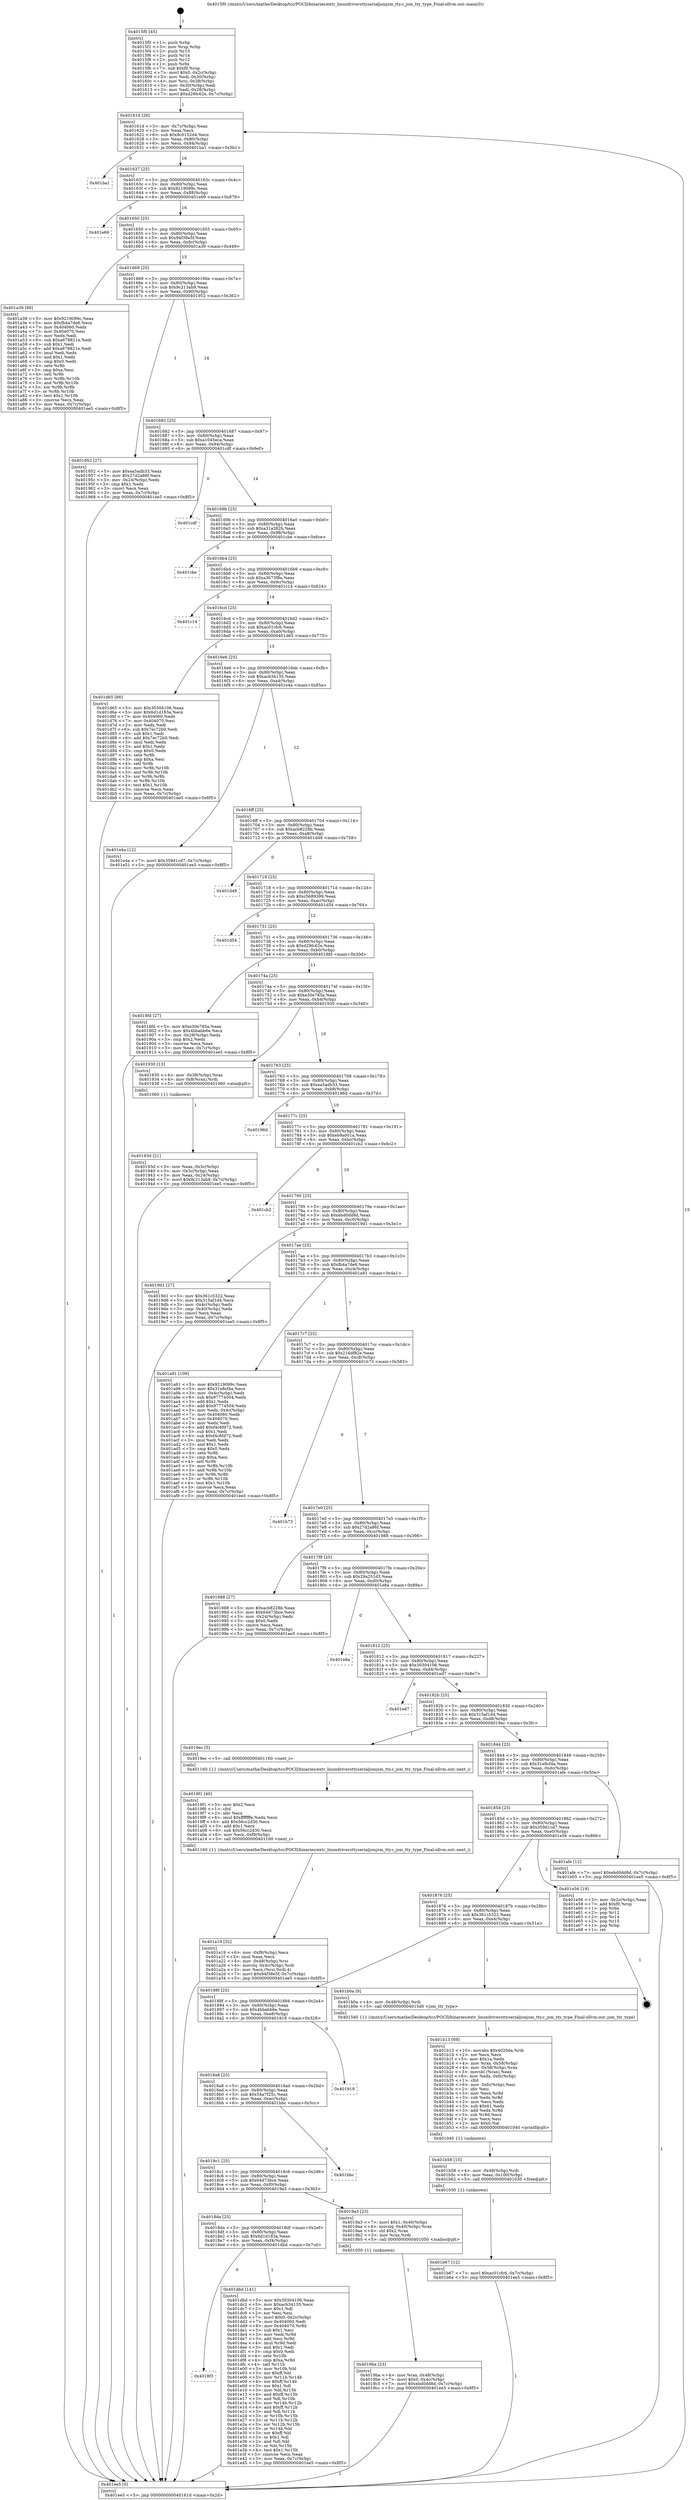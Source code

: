 digraph "0x4015f0" {
  label = "0x4015f0 (/mnt/c/Users/mathe/Desktop/tcc/POCII/binaries/extr_linuxdriversttyserialjsmjsm_tty.c_jsm_tty_type_Final-ollvm.out::main(0))"
  labelloc = "t"
  node[shape=record]

  Entry [label="",width=0.3,height=0.3,shape=circle,fillcolor=black,style=filled]
  "0x40161d" [label="{
     0x40161d [26]\l
     | [instrs]\l
     &nbsp;&nbsp;0x40161d \<+3\>: mov -0x7c(%rbp),%eax\l
     &nbsp;&nbsp;0x401620 \<+2\>: mov %eax,%ecx\l
     &nbsp;&nbsp;0x401622 \<+6\>: sub $0x8c0152d4,%ecx\l
     &nbsp;&nbsp;0x401628 \<+3\>: mov %eax,-0x80(%rbp)\l
     &nbsp;&nbsp;0x40162b \<+6\>: mov %ecx,-0x84(%rbp)\l
     &nbsp;&nbsp;0x401631 \<+6\>: je 0000000000401ba1 \<main+0x5b1\>\l
  }"]
  "0x401ba1" [label="{
     0x401ba1\l
  }", style=dashed]
  "0x401637" [label="{
     0x401637 [25]\l
     | [instrs]\l
     &nbsp;&nbsp;0x401637 \<+5\>: jmp 000000000040163c \<main+0x4c\>\l
     &nbsp;&nbsp;0x40163c \<+3\>: mov -0x80(%rbp),%eax\l
     &nbsp;&nbsp;0x40163f \<+5\>: sub $0x9219099c,%eax\l
     &nbsp;&nbsp;0x401644 \<+6\>: mov %eax,-0x88(%rbp)\l
     &nbsp;&nbsp;0x40164a \<+6\>: je 0000000000401e69 \<main+0x879\>\l
  }"]
  Exit [label="",width=0.3,height=0.3,shape=circle,fillcolor=black,style=filled,peripheries=2]
  "0x401e69" [label="{
     0x401e69\l
  }", style=dashed]
  "0x401650" [label="{
     0x401650 [25]\l
     | [instrs]\l
     &nbsp;&nbsp;0x401650 \<+5\>: jmp 0000000000401655 \<main+0x65\>\l
     &nbsp;&nbsp;0x401655 \<+3\>: mov -0x80(%rbp),%eax\l
     &nbsp;&nbsp;0x401658 \<+5\>: sub $0x94f38e5f,%eax\l
     &nbsp;&nbsp;0x40165d \<+6\>: mov %eax,-0x8c(%rbp)\l
     &nbsp;&nbsp;0x401663 \<+6\>: je 0000000000401a39 \<main+0x449\>\l
  }"]
  "0x4018f3" [label="{
     0x4018f3\l
  }", style=dashed]
  "0x401a39" [label="{
     0x401a39 [88]\l
     | [instrs]\l
     &nbsp;&nbsp;0x401a39 \<+5\>: mov $0x9219099c,%eax\l
     &nbsp;&nbsp;0x401a3e \<+5\>: mov $0xfb4a7de6,%ecx\l
     &nbsp;&nbsp;0x401a43 \<+7\>: mov 0x404060,%edx\l
     &nbsp;&nbsp;0x401a4a \<+7\>: mov 0x404070,%esi\l
     &nbsp;&nbsp;0x401a51 \<+2\>: mov %edx,%edi\l
     &nbsp;&nbsp;0x401a53 \<+6\>: sub $0xa678821e,%edi\l
     &nbsp;&nbsp;0x401a59 \<+3\>: sub $0x1,%edi\l
     &nbsp;&nbsp;0x401a5c \<+6\>: add $0xa678821e,%edi\l
     &nbsp;&nbsp;0x401a62 \<+3\>: imul %edi,%edx\l
     &nbsp;&nbsp;0x401a65 \<+3\>: and $0x1,%edx\l
     &nbsp;&nbsp;0x401a68 \<+3\>: cmp $0x0,%edx\l
     &nbsp;&nbsp;0x401a6b \<+4\>: sete %r8b\l
     &nbsp;&nbsp;0x401a6f \<+3\>: cmp $0xa,%esi\l
     &nbsp;&nbsp;0x401a72 \<+4\>: setl %r9b\l
     &nbsp;&nbsp;0x401a76 \<+3\>: mov %r8b,%r10b\l
     &nbsp;&nbsp;0x401a79 \<+3\>: and %r9b,%r10b\l
     &nbsp;&nbsp;0x401a7c \<+3\>: xor %r9b,%r8b\l
     &nbsp;&nbsp;0x401a7f \<+3\>: or %r8b,%r10b\l
     &nbsp;&nbsp;0x401a82 \<+4\>: test $0x1,%r10b\l
     &nbsp;&nbsp;0x401a86 \<+3\>: cmovne %ecx,%eax\l
     &nbsp;&nbsp;0x401a89 \<+3\>: mov %eax,-0x7c(%rbp)\l
     &nbsp;&nbsp;0x401a8c \<+5\>: jmp 0000000000401ee5 \<main+0x8f5\>\l
  }"]
  "0x401669" [label="{
     0x401669 [25]\l
     | [instrs]\l
     &nbsp;&nbsp;0x401669 \<+5\>: jmp 000000000040166e \<main+0x7e\>\l
     &nbsp;&nbsp;0x40166e \<+3\>: mov -0x80(%rbp),%eax\l
     &nbsp;&nbsp;0x401671 \<+5\>: sub $0x9c213ab9,%eax\l
     &nbsp;&nbsp;0x401676 \<+6\>: mov %eax,-0x90(%rbp)\l
     &nbsp;&nbsp;0x40167c \<+6\>: je 0000000000401952 \<main+0x362\>\l
  }"]
  "0x401dbd" [label="{
     0x401dbd [141]\l
     | [instrs]\l
     &nbsp;&nbsp;0x401dbd \<+5\>: mov $0x30304106,%eax\l
     &nbsp;&nbsp;0x401dc2 \<+5\>: mov $0xacb34135,%ecx\l
     &nbsp;&nbsp;0x401dc7 \<+2\>: mov $0x1,%dl\l
     &nbsp;&nbsp;0x401dc9 \<+2\>: xor %esi,%esi\l
     &nbsp;&nbsp;0x401dcb \<+7\>: movl $0x0,-0x2c(%rbp)\l
     &nbsp;&nbsp;0x401dd2 \<+7\>: mov 0x404060,%edi\l
     &nbsp;&nbsp;0x401dd9 \<+8\>: mov 0x404070,%r8d\l
     &nbsp;&nbsp;0x401de1 \<+3\>: sub $0x1,%esi\l
     &nbsp;&nbsp;0x401de4 \<+3\>: mov %edi,%r9d\l
     &nbsp;&nbsp;0x401de7 \<+3\>: add %esi,%r9d\l
     &nbsp;&nbsp;0x401dea \<+4\>: imul %r9d,%edi\l
     &nbsp;&nbsp;0x401dee \<+3\>: and $0x1,%edi\l
     &nbsp;&nbsp;0x401df1 \<+3\>: cmp $0x0,%edi\l
     &nbsp;&nbsp;0x401df4 \<+4\>: sete %r10b\l
     &nbsp;&nbsp;0x401df8 \<+4\>: cmp $0xa,%r8d\l
     &nbsp;&nbsp;0x401dfc \<+4\>: setl %r11b\l
     &nbsp;&nbsp;0x401e00 \<+3\>: mov %r10b,%bl\l
     &nbsp;&nbsp;0x401e03 \<+3\>: xor $0xff,%bl\l
     &nbsp;&nbsp;0x401e06 \<+3\>: mov %r11b,%r14b\l
     &nbsp;&nbsp;0x401e09 \<+4\>: xor $0xff,%r14b\l
     &nbsp;&nbsp;0x401e0d \<+3\>: xor $0x1,%dl\l
     &nbsp;&nbsp;0x401e10 \<+3\>: mov %bl,%r15b\l
     &nbsp;&nbsp;0x401e13 \<+4\>: and $0xff,%r15b\l
     &nbsp;&nbsp;0x401e17 \<+3\>: and %dl,%r10b\l
     &nbsp;&nbsp;0x401e1a \<+3\>: mov %r14b,%r12b\l
     &nbsp;&nbsp;0x401e1d \<+4\>: and $0xff,%r12b\l
     &nbsp;&nbsp;0x401e21 \<+3\>: and %dl,%r11b\l
     &nbsp;&nbsp;0x401e24 \<+3\>: or %r10b,%r15b\l
     &nbsp;&nbsp;0x401e27 \<+3\>: or %r11b,%r12b\l
     &nbsp;&nbsp;0x401e2a \<+3\>: xor %r12b,%r15b\l
     &nbsp;&nbsp;0x401e2d \<+3\>: or %r14b,%bl\l
     &nbsp;&nbsp;0x401e30 \<+3\>: xor $0xff,%bl\l
     &nbsp;&nbsp;0x401e33 \<+3\>: or $0x1,%dl\l
     &nbsp;&nbsp;0x401e36 \<+2\>: and %dl,%bl\l
     &nbsp;&nbsp;0x401e38 \<+3\>: or %bl,%r15b\l
     &nbsp;&nbsp;0x401e3b \<+4\>: test $0x1,%r15b\l
     &nbsp;&nbsp;0x401e3f \<+3\>: cmovne %ecx,%eax\l
     &nbsp;&nbsp;0x401e42 \<+3\>: mov %eax,-0x7c(%rbp)\l
     &nbsp;&nbsp;0x401e45 \<+5\>: jmp 0000000000401ee5 \<main+0x8f5\>\l
  }"]
  "0x401952" [label="{
     0x401952 [27]\l
     | [instrs]\l
     &nbsp;&nbsp;0x401952 \<+5\>: mov $0xea5adb33,%eax\l
     &nbsp;&nbsp;0x401957 \<+5\>: mov $0x27d2a86f,%ecx\l
     &nbsp;&nbsp;0x40195c \<+3\>: mov -0x24(%rbp),%edx\l
     &nbsp;&nbsp;0x40195f \<+3\>: cmp $0x1,%edx\l
     &nbsp;&nbsp;0x401962 \<+3\>: cmovl %ecx,%eax\l
     &nbsp;&nbsp;0x401965 \<+3\>: mov %eax,-0x7c(%rbp)\l
     &nbsp;&nbsp;0x401968 \<+5\>: jmp 0000000000401ee5 \<main+0x8f5\>\l
  }"]
  "0x401682" [label="{
     0x401682 [25]\l
     | [instrs]\l
     &nbsp;&nbsp;0x401682 \<+5\>: jmp 0000000000401687 \<main+0x97\>\l
     &nbsp;&nbsp;0x401687 \<+3\>: mov -0x80(%rbp),%eax\l
     &nbsp;&nbsp;0x40168a \<+5\>: sub $0xa1045eca,%eax\l
     &nbsp;&nbsp;0x40168f \<+6\>: mov %eax,-0x94(%rbp)\l
     &nbsp;&nbsp;0x401695 \<+6\>: je 0000000000401cdf \<main+0x6ef\>\l
  }"]
  "0x401b67" [label="{
     0x401b67 [12]\l
     | [instrs]\l
     &nbsp;&nbsp;0x401b67 \<+7\>: movl $0xac01cfc6,-0x7c(%rbp)\l
     &nbsp;&nbsp;0x401b6e \<+5\>: jmp 0000000000401ee5 \<main+0x8f5\>\l
  }"]
  "0x401cdf" [label="{
     0x401cdf\l
  }", style=dashed]
  "0x40169b" [label="{
     0x40169b [25]\l
     | [instrs]\l
     &nbsp;&nbsp;0x40169b \<+5\>: jmp 00000000004016a0 \<main+0xb0\>\l
     &nbsp;&nbsp;0x4016a0 \<+3\>: mov -0x80(%rbp),%eax\l
     &nbsp;&nbsp;0x4016a3 \<+5\>: sub $0xa31a382b,%eax\l
     &nbsp;&nbsp;0x4016a8 \<+6\>: mov %eax,-0x98(%rbp)\l
     &nbsp;&nbsp;0x4016ae \<+6\>: je 0000000000401cbe \<main+0x6ce\>\l
  }"]
  "0x401b58" [label="{
     0x401b58 [15]\l
     | [instrs]\l
     &nbsp;&nbsp;0x401b58 \<+4\>: mov -0x48(%rbp),%rdi\l
     &nbsp;&nbsp;0x401b5c \<+6\>: mov %eax,-0x100(%rbp)\l
     &nbsp;&nbsp;0x401b62 \<+5\>: call 0000000000401030 \<free@plt\>\l
     | [calls]\l
     &nbsp;&nbsp;0x401030 \{1\} (unknown)\l
  }"]
  "0x401cbe" [label="{
     0x401cbe\l
  }", style=dashed]
  "0x4016b4" [label="{
     0x4016b4 [25]\l
     | [instrs]\l
     &nbsp;&nbsp;0x4016b4 \<+5\>: jmp 00000000004016b9 \<main+0xc9\>\l
     &nbsp;&nbsp;0x4016b9 \<+3\>: mov -0x80(%rbp),%eax\l
     &nbsp;&nbsp;0x4016bc \<+5\>: sub $0xa3673f8a,%eax\l
     &nbsp;&nbsp;0x4016c1 \<+6\>: mov %eax,-0x9c(%rbp)\l
     &nbsp;&nbsp;0x4016c7 \<+6\>: je 0000000000401c14 \<main+0x624\>\l
  }"]
  "0x401b13" [label="{
     0x401b13 [69]\l
     | [instrs]\l
     &nbsp;&nbsp;0x401b13 \<+10\>: movabs $0x4020da,%rdi\l
     &nbsp;&nbsp;0x401b1d \<+2\>: xor %ecx,%ecx\l
     &nbsp;&nbsp;0x401b1f \<+5\>: mov $0x1a,%edx\l
     &nbsp;&nbsp;0x401b24 \<+4\>: mov %rax,-0x58(%rbp)\l
     &nbsp;&nbsp;0x401b28 \<+4\>: mov -0x58(%rbp),%rax\l
     &nbsp;&nbsp;0x401b2c \<+3\>: movsbl (%rax),%eax\l
     &nbsp;&nbsp;0x401b2f \<+6\>: mov %edx,-0xfc(%rbp)\l
     &nbsp;&nbsp;0x401b35 \<+1\>: cltd\l
     &nbsp;&nbsp;0x401b36 \<+6\>: mov -0xfc(%rbp),%esi\l
     &nbsp;&nbsp;0x401b3c \<+2\>: idiv %esi\l
     &nbsp;&nbsp;0x401b3e \<+3\>: mov %ecx,%r8d\l
     &nbsp;&nbsp;0x401b41 \<+3\>: sub %edx,%r8d\l
     &nbsp;&nbsp;0x401b44 \<+2\>: mov %ecx,%edx\l
     &nbsp;&nbsp;0x401b46 \<+3\>: sub $0x61,%edx\l
     &nbsp;&nbsp;0x401b49 \<+3\>: add %edx,%r8d\l
     &nbsp;&nbsp;0x401b4c \<+3\>: sub %r8d,%ecx\l
     &nbsp;&nbsp;0x401b4f \<+2\>: mov %ecx,%esi\l
     &nbsp;&nbsp;0x401b51 \<+2\>: mov $0x0,%al\l
     &nbsp;&nbsp;0x401b53 \<+5\>: call 0000000000401040 \<printf@plt\>\l
     | [calls]\l
     &nbsp;&nbsp;0x401040 \{1\} (unknown)\l
  }"]
  "0x401c14" [label="{
     0x401c14\l
  }", style=dashed]
  "0x4016cd" [label="{
     0x4016cd [25]\l
     | [instrs]\l
     &nbsp;&nbsp;0x4016cd \<+5\>: jmp 00000000004016d2 \<main+0xe2\>\l
     &nbsp;&nbsp;0x4016d2 \<+3\>: mov -0x80(%rbp),%eax\l
     &nbsp;&nbsp;0x4016d5 \<+5\>: sub $0xac01cfc6,%eax\l
     &nbsp;&nbsp;0x4016da \<+6\>: mov %eax,-0xa0(%rbp)\l
     &nbsp;&nbsp;0x4016e0 \<+6\>: je 0000000000401d65 \<main+0x775\>\l
  }"]
  "0x401a19" [label="{
     0x401a19 [32]\l
     | [instrs]\l
     &nbsp;&nbsp;0x401a19 \<+6\>: mov -0xf8(%rbp),%ecx\l
     &nbsp;&nbsp;0x401a1f \<+3\>: imul %eax,%ecx\l
     &nbsp;&nbsp;0x401a22 \<+4\>: mov -0x48(%rbp),%rsi\l
     &nbsp;&nbsp;0x401a26 \<+4\>: movslq -0x4c(%rbp),%rdi\l
     &nbsp;&nbsp;0x401a2a \<+3\>: mov %ecx,(%rsi,%rdi,4)\l
     &nbsp;&nbsp;0x401a2d \<+7\>: movl $0x94f38e5f,-0x7c(%rbp)\l
     &nbsp;&nbsp;0x401a34 \<+5\>: jmp 0000000000401ee5 \<main+0x8f5\>\l
  }"]
  "0x401d65" [label="{
     0x401d65 [88]\l
     | [instrs]\l
     &nbsp;&nbsp;0x401d65 \<+5\>: mov $0x30304106,%eax\l
     &nbsp;&nbsp;0x401d6a \<+5\>: mov $0x6d1d183a,%ecx\l
     &nbsp;&nbsp;0x401d6f \<+7\>: mov 0x404060,%edx\l
     &nbsp;&nbsp;0x401d76 \<+7\>: mov 0x404070,%esi\l
     &nbsp;&nbsp;0x401d7d \<+2\>: mov %edx,%edi\l
     &nbsp;&nbsp;0x401d7f \<+6\>: sub $0x7ec72b0,%edi\l
     &nbsp;&nbsp;0x401d85 \<+3\>: sub $0x1,%edi\l
     &nbsp;&nbsp;0x401d88 \<+6\>: add $0x7ec72b0,%edi\l
     &nbsp;&nbsp;0x401d8e \<+3\>: imul %edi,%edx\l
     &nbsp;&nbsp;0x401d91 \<+3\>: and $0x1,%edx\l
     &nbsp;&nbsp;0x401d94 \<+3\>: cmp $0x0,%edx\l
     &nbsp;&nbsp;0x401d97 \<+4\>: sete %r8b\l
     &nbsp;&nbsp;0x401d9b \<+3\>: cmp $0xa,%esi\l
     &nbsp;&nbsp;0x401d9e \<+4\>: setl %r9b\l
     &nbsp;&nbsp;0x401da2 \<+3\>: mov %r8b,%r10b\l
     &nbsp;&nbsp;0x401da5 \<+3\>: and %r9b,%r10b\l
     &nbsp;&nbsp;0x401da8 \<+3\>: xor %r9b,%r8b\l
     &nbsp;&nbsp;0x401dab \<+3\>: or %r8b,%r10b\l
     &nbsp;&nbsp;0x401dae \<+4\>: test $0x1,%r10b\l
     &nbsp;&nbsp;0x401db2 \<+3\>: cmovne %ecx,%eax\l
     &nbsp;&nbsp;0x401db5 \<+3\>: mov %eax,-0x7c(%rbp)\l
     &nbsp;&nbsp;0x401db8 \<+5\>: jmp 0000000000401ee5 \<main+0x8f5\>\l
  }"]
  "0x4016e6" [label="{
     0x4016e6 [25]\l
     | [instrs]\l
     &nbsp;&nbsp;0x4016e6 \<+5\>: jmp 00000000004016eb \<main+0xfb\>\l
     &nbsp;&nbsp;0x4016eb \<+3\>: mov -0x80(%rbp),%eax\l
     &nbsp;&nbsp;0x4016ee \<+5\>: sub $0xacb34135,%eax\l
     &nbsp;&nbsp;0x4016f3 \<+6\>: mov %eax,-0xa4(%rbp)\l
     &nbsp;&nbsp;0x4016f9 \<+6\>: je 0000000000401e4a \<main+0x85a\>\l
  }"]
  "0x4019f1" [label="{
     0x4019f1 [40]\l
     | [instrs]\l
     &nbsp;&nbsp;0x4019f1 \<+5\>: mov $0x2,%ecx\l
     &nbsp;&nbsp;0x4019f6 \<+1\>: cltd\l
     &nbsp;&nbsp;0x4019f7 \<+2\>: idiv %ecx\l
     &nbsp;&nbsp;0x4019f9 \<+6\>: imul $0xfffffffe,%edx,%ecx\l
     &nbsp;&nbsp;0x4019ff \<+6\>: add $0x56cc2d30,%ecx\l
     &nbsp;&nbsp;0x401a05 \<+3\>: add $0x1,%ecx\l
     &nbsp;&nbsp;0x401a08 \<+6\>: sub $0x56cc2d30,%ecx\l
     &nbsp;&nbsp;0x401a0e \<+6\>: mov %ecx,-0xf8(%rbp)\l
     &nbsp;&nbsp;0x401a14 \<+5\>: call 0000000000401160 \<next_i\>\l
     | [calls]\l
     &nbsp;&nbsp;0x401160 \{1\} (/mnt/c/Users/mathe/Desktop/tcc/POCII/binaries/extr_linuxdriversttyserialjsmjsm_tty.c_jsm_tty_type_Final-ollvm.out::next_i)\l
  }"]
  "0x401e4a" [label="{
     0x401e4a [12]\l
     | [instrs]\l
     &nbsp;&nbsp;0x401e4a \<+7\>: movl $0x359d1cd7,-0x7c(%rbp)\l
     &nbsp;&nbsp;0x401e51 \<+5\>: jmp 0000000000401ee5 \<main+0x8f5\>\l
  }"]
  "0x4016ff" [label="{
     0x4016ff [25]\l
     | [instrs]\l
     &nbsp;&nbsp;0x4016ff \<+5\>: jmp 0000000000401704 \<main+0x114\>\l
     &nbsp;&nbsp;0x401704 \<+3\>: mov -0x80(%rbp),%eax\l
     &nbsp;&nbsp;0x401707 \<+5\>: sub $0xacb8228b,%eax\l
     &nbsp;&nbsp;0x40170c \<+6\>: mov %eax,-0xa8(%rbp)\l
     &nbsp;&nbsp;0x401712 \<+6\>: je 0000000000401d48 \<main+0x758\>\l
  }"]
  "0x4019ba" [label="{
     0x4019ba [23]\l
     | [instrs]\l
     &nbsp;&nbsp;0x4019ba \<+4\>: mov %rax,-0x48(%rbp)\l
     &nbsp;&nbsp;0x4019be \<+7\>: movl $0x0,-0x4c(%rbp)\l
     &nbsp;&nbsp;0x4019c5 \<+7\>: movl $0xebd0dd8d,-0x7c(%rbp)\l
     &nbsp;&nbsp;0x4019cc \<+5\>: jmp 0000000000401ee5 \<main+0x8f5\>\l
  }"]
  "0x401d48" [label="{
     0x401d48\l
  }", style=dashed]
  "0x401718" [label="{
     0x401718 [25]\l
     | [instrs]\l
     &nbsp;&nbsp;0x401718 \<+5\>: jmp 000000000040171d \<main+0x12d\>\l
     &nbsp;&nbsp;0x40171d \<+3\>: mov -0x80(%rbp),%eax\l
     &nbsp;&nbsp;0x401720 \<+5\>: sub $0xc5689399,%eax\l
     &nbsp;&nbsp;0x401725 \<+6\>: mov %eax,-0xac(%rbp)\l
     &nbsp;&nbsp;0x40172b \<+6\>: je 0000000000401d54 \<main+0x764\>\l
  }"]
  "0x4018da" [label="{
     0x4018da [25]\l
     | [instrs]\l
     &nbsp;&nbsp;0x4018da \<+5\>: jmp 00000000004018df \<main+0x2ef\>\l
     &nbsp;&nbsp;0x4018df \<+3\>: mov -0x80(%rbp),%eax\l
     &nbsp;&nbsp;0x4018e2 \<+5\>: sub $0x6d1d183a,%eax\l
     &nbsp;&nbsp;0x4018e7 \<+6\>: mov %eax,-0xf4(%rbp)\l
     &nbsp;&nbsp;0x4018ed \<+6\>: je 0000000000401dbd \<main+0x7cd\>\l
  }"]
  "0x401d54" [label="{
     0x401d54\l
  }", style=dashed]
  "0x401731" [label="{
     0x401731 [25]\l
     | [instrs]\l
     &nbsp;&nbsp;0x401731 \<+5\>: jmp 0000000000401736 \<main+0x146\>\l
     &nbsp;&nbsp;0x401736 \<+3\>: mov -0x80(%rbp),%eax\l
     &nbsp;&nbsp;0x401739 \<+5\>: sub $0xd29fc62e,%eax\l
     &nbsp;&nbsp;0x40173e \<+6\>: mov %eax,-0xb0(%rbp)\l
     &nbsp;&nbsp;0x401744 \<+6\>: je 00000000004018fd \<main+0x30d\>\l
  }"]
  "0x4019a3" [label="{
     0x4019a3 [23]\l
     | [instrs]\l
     &nbsp;&nbsp;0x4019a3 \<+7\>: movl $0x1,-0x40(%rbp)\l
     &nbsp;&nbsp;0x4019aa \<+4\>: movslq -0x40(%rbp),%rax\l
     &nbsp;&nbsp;0x4019ae \<+4\>: shl $0x2,%rax\l
     &nbsp;&nbsp;0x4019b2 \<+3\>: mov %rax,%rdi\l
     &nbsp;&nbsp;0x4019b5 \<+5\>: call 0000000000401050 \<malloc@plt\>\l
     | [calls]\l
     &nbsp;&nbsp;0x401050 \{1\} (unknown)\l
  }"]
  "0x4018fd" [label="{
     0x4018fd [27]\l
     | [instrs]\l
     &nbsp;&nbsp;0x4018fd \<+5\>: mov $0xe30e785a,%eax\l
     &nbsp;&nbsp;0x401902 \<+5\>: mov $0x4bbabb6e,%ecx\l
     &nbsp;&nbsp;0x401907 \<+3\>: mov -0x28(%rbp),%edx\l
     &nbsp;&nbsp;0x40190a \<+3\>: cmp $0x2,%edx\l
     &nbsp;&nbsp;0x40190d \<+3\>: cmovne %ecx,%eax\l
     &nbsp;&nbsp;0x401910 \<+3\>: mov %eax,-0x7c(%rbp)\l
     &nbsp;&nbsp;0x401913 \<+5\>: jmp 0000000000401ee5 \<main+0x8f5\>\l
  }"]
  "0x40174a" [label="{
     0x40174a [25]\l
     | [instrs]\l
     &nbsp;&nbsp;0x40174a \<+5\>: jmp 000000000040174f \<main+0x15f\>\l
     &nbsp;&nbsp;0x40174f \<+3\>: mov -0x80(%rbp),%eax\l
     &nbsp;&nbsp;0x401752 \<+5\>: sub $0xe30e785a,%eax\l
     &nbsp;&nbsp;0x401757 \<+6\>: mov %eax,-0xb4(%rbp)\l
     &nbsp;&nbsp;0x40175d \<+6\>: je 0000000000401930 \<main+0x340\>\l
  }"]
  "0x401ee5" [label="{
     0x401ee5 [5]\l
     | [instrs]\l
     &nbsp;&nbsp;0x401ee5 \<+5\>: jmp 000000000040161d \<main+0x2d\>\l
  }"]
  "0x4015f0" [label="{
     0x4015f0 [45]\l
     | [instrs]\l
     &nbsp;&nbsp;0x4015f0 \<+1\>: push %rbp\l
     &nbsp;&nbsp;0x4015f1 \<+3\>: mov %rsp,%rbp\l
     &nbsp;&nbsp;0x4015f4 \<+2\>: push %r15\l
     &nbsp;&nbsp;0x4015f6 \<+2\>: push %r14\l
     &nbsp;&nbsp;0x4015f8 \<+2\>: push %r12\l
     &nbsp;&nbsp;0x4015fa \<+1\>: push %rbx\l
     &nbsp;&nbsp;0x4015fb \<+7\>: sub $0xf0,%rsp\l
     &nbsp;&nbsp;0x401602 \<+7\>: movl $0x0,-0x2c(%rbp)\l
     &nbsp;&nbsp;0x401609 \<+3\>: mov %edi,-0x30(%rbp)\l
     &nbsp;&nbsp;0x40160c \<+4\>: mov %rsi,-0x38(%rbp)\l
     &nbsp;&nbsp;0x401610 \<+3\>: mov -0x30(%rbp),%edi\l
     &nbsp;&nbsp;0x401613 \<+3\>: mov %edi,-0x28(%rbp)\l
     &nbsp;&nbsp;0x401616 \<+7\>: movl $0xd29fc62e,-0x7c(%rbp)\l
  }"]
  "0x4018c1" [label="{
     0x4018c1 [25]\l
     | [instrs]\l
     &nbsp;&nbsp;0x4018c1 \<+5\>: jmp 00000000004018c6 \<main+0x2d6\>\l
     &nbsp;&nbsp;0x4018c6 \<+3\>: mov -0x80(%rbp),%eax\l
     &nbsp;&nbsp;0x4018c9 \<+5\>: sub $0x64d73bce,%eax\l
     &nbsp;&nbsp;0x4018ce \<+6\>: mov %eax,-0xf0(%rbp)\l
     &nbsp;&nbsp;0x4018d4 \<+6\>: je 00000000004019a3 \<main+0x3b3\>\l
  }"]
  "0x401930" [label="{
     0x401930 [13]\l
     | [instrs]\l
     &nbsp;&nbsp;0x401930 \<+4\>: mov -0x38(%rbp),%rax\l
     &nbsp;&nbsp;0x401934 \<+4\>: mov 0x8(%rax),%rdi\l
     &nbsp;&nbsp;0x401938 \<+5\>: call 0000000000401060 \<atoi@plt\>\l
     | [calls]\l
     &nbsp;&nbsp;0x401060 \{1\} (unknown)\l
  }"]
  "0x401763" [label="{
     0x401763 [25]\l
     | [instrs]\l
     &nbsp;&nbsp;0x401763 \<+5\>: jmp 0000000000401768 \<main+0x178\>\l
     &nbsp;&nbsp;0x401768 \<+3\>: mov -0x80(%rbp),%eax\l
     &nbsp;&nbsp;0x40176b \<+5\>: sub $0xea5adb33,%eax\l
     &nbsp;&nbsp;0x401770 \<+6\>: mov %eax,-0xb8(%rbp)\l
     &nbsp;&nbsp;0x401776 \<+6\>: je 000000000040196d \<main+0x37d\>\l
  }"]
  "0x40193d" [label="{
     0x40193d [21]\l
     | [instrs]\l
     &nbsp;&nbsp;0x40193d \<+3\>: mov %eax,-0x3c(%rbp)\l
     &nbsp;&nbsp;0x401940 \<+3\>: mov -0x3c(%rbp),%eax\l
     &nbsp;&nbsp;0x401943 \<+3\>: mov %eax,-0x24(%rbp)\l
     &nbsp;&nbsp;0x401946 \<+7\>: movl $0x9c213ab9,-0x7c(%rbp)\l
     &nbsp;&nbsp;0x40194d \<+5\>: jmp 0000000000401ee5 \<main+0x8f5\>\l
  }"]
  "0x401bbc" [label="{
     0x401bbc\l
  }", style=dashed]
  "0x40196d" [label="{
     0x40196d\l
  }", style=dashed]
  "0x40177c" [label="{
     0x40177c [25]\l
     | [instrs]\l
     &nbsp;&nbsp;0x40177c \<+5\>: jmp 0000000000401781 \<main+0x191\>\l
     &nbsp;&nbsp;0x401781 \<+3\>: mov -0x80(%rbp),%eax\l
     &nbsp;&nbsp;0x401784 \<+5\>: sub $0xeb9a001a,%eax\l
     &nbsp;&nbsp;0x401789 \<+6\>: mov %eax,-0xbc(%rbp)\l
     &nbsp;&nbsp;0x40178f \<+6\>: je 0000000000401cb2 \<main+0x6c2\>\l
  }"]
  "0x4018a8" [label="{
     0x4018a8 [25]\l
     | [instrs]\l
     &nbsp;&nbsp;0x4018a8 \<+5\>: jmp 00000000004018ad \<main+0x2bd\>\l
     &nbsp;&nbsp;0x4018ad \<+3\>: mov -0x80(%rbp),%eax\l
     &nbsp;&nbsp;0x4018b0 \<+5\>: sub $0x54a7f25c,%eax\l
     &nbsp;&nbsp;0x4018b5 \<+6\>: mov %eax,-0xec(%rbp)\l
     &nbsp;&nbsp;0x4018bb \<+6\>: je 0000000000401bbc \<main+0x5cc\>\l
  }"]
  "0x401cb2" [label="{
     0x401cb2\l
  }", style=dashed]
  "0x401795" [label="{
     0x401795 [25]\l
     | [instrs]\l
     &nbsp;&nbsp;0x401795 \<+5\>: jmp 000000000040179a \<main+0x1aa\>\l
     &nbsp;&nbsp;0x40179a \<+3\>: mov -0x80(%rbp),%eax\l
     &nbsp;&nbsp;0x40179d \<+5\>: sub $0xebd0dd8d,%eax\l
     &nbsp;&nbsp;0x4017a2 \<+6\>: mov %eax,-0xc0(%rbp)\l
     &nbsp;&nbsp;0x4017a8 \<+6\>: je 00000000004019d1 \<main+0x3e1\>\l
  }"]
  "0x401918" [label="{
     0x401918\l
  }", style=dashed]
  "0x4019d1" [label="{
     0x4019d1 [27]\l
     | [instrs]\l
     &nbsp;&nbsp;0x4019d1 \<+5\>: mov $0x361c5322,%eax\l
     &nbsp;&nbsp;0x4019d6 \<+5\>: mov $0x315af1d4,%ecx\l
     &nbsp;&nbsp;0x4019db \<+3\>: mov -0x4c(%rbp),%edx\l
     &nbsp;&nbsp;0x4019de \<+3\>: cmp -0x40(%rbp),%edx\l
     &nbsp;&nbsp;0x4019e1 \<+3\>: cmovl %ecx,%eax\l
     &nbsp;&nbsp;0x4019e4 \<+3\>: mov %eax,-0x7c(%rbp)\l
     &nbsp;&nbsp;0x4019e7 \<+5\>: jmp 0000000000401ee5 \<main+0x8f5\>\l
  }"]
  "0x4017ae" [label="{
     0x4017ae [25]\l
     | [instrs]\l
     &nbsp;&nbsp;0x4017ae \<+5\>: jmp 00000000004017b3 \<main+0x1c3\>\l
     &nbsp;&nbsp;0x4017b3 \<+3\>: mov -0x80(%rbp),%eax\l
     &nbsp;&nbsp;0x4017b6 \<+5\>: sub $0xfb4a7de6,%eax\l
     &nbsp;&nbsp;0x4017bb \<+6\>: mov %eax,-0xc4(%rbp)\l
     &nbsp;&nbsp;0x4017c1 \<+6\>: je 0000000000401a91 \<main+0x4a1\>\l
  }"]
  "0x40188f" [label="{
     0x40188f [25]\l
     | [instrs]\l
     &nbsp;&nbsp;0x40188f \<+5\>: jmp 0000000000401894 \<main+0x2a4\>\l
     &nbsp;&nbsp;0x401894 \<+3\>: mov -0x80(%rbp),%eax\l
     &nbsp;&nbsp;0x401897 \<+5\>: sub $0x4bbabb6e,%eax\l
     &nbsp;&nbsp;0x40189c \<+6\>: mov %eax,-0xe8(%rbp)\l
     &nbsp;&nbsp;0x4018a2 \<+6\>: je 0000000000401918 \<main+0x328\>\l
  }"]
  "0x401a91" [label="{
     0x401a91 [109]\l
     | [instrs]\l
     &nbsp;&nbsp;0x401a91 \<+5\>: mov $0x9219099c,%eax\l
     &nbsp;&nbsp;0x401a96 \<+5\>: mov $0x31e8cf4a,%ecx\l
     &nbsp;&nbsp;0x401a9b \<+3\>: mov -0x4c(%rbp),%edx\l
     &nbsp;&nbsp;0x401a9e \<+6\>: sub $0x97774504,%edx\l
     &nbsp;&nbsp;0x401aa4 \<+3\>: add $0x1,%edx\l
     &nbsp;&nbsp;0x401aa7 \<+6\>: add $0x97774504,%edx\l
     &nbsp;&nbsp;0x401aad \<+3\>: mov %edx,-0x4c(%rbp)\l
     &nbsp;&nbsp;0x401ab0 \<+7\>: mov 0x404060,%edx\l
     &nbsp;&nbsp;0x401ab7 \<+7\>: mov 0x404070,%esi\l
     &nbsp;&nbsp;0x401abe \<+2\>: mov %edx,%edi\l
     &nbsp;&nbsp;0x401ac0 \<+6\>: add $0xf4c6fd72,%edi\l
     &nbsp;&nbsp;0x401ac6 \<+3\>: sub $0x1,%edi\l
     &nbsp;&nbsp;0x401ac9 \<+6\>: sub $0xf4c6fd72,%edi\l
     &nbsp;&nbsp;0x401acf \<+3\>: imul %edi,%edx\l
     &nbsp;&nbsp;0x401ad2 \<+3\>: and $0x1,%edx\l
     &nbsp;&nbsp;0x401ad5 \<+3\>: cmp $0x0,%edx\l
     &nbsp;&nbsp;0x401ad8 \<+4\>: sete %r8b\l
     &nbsp;&nbsp;0x401adc \<+3\>: cmp $0xa,%esi\l
     &nbsp;&nbsp;0x401adf \<+4\>: setl %r9b\l
     &nbsp;&nbsp;0x401ae3 \<+3\>: mov %r8b,%r10b\l
     &nbsp;&nbsp;0x401ae6 \<+3\>: and %r9b,%r10b\l
     &nbsp;&nbsp;0x401ae9 \<+3\>: xor %r9b,%r8b\l
     &nbsp;&nbsp;0x401aec \<+3\>: or %r8b,%r10b\l
     &nbsp;&nbsp;0x401aef \<+4\>: test $0x1,%r10b\l
     &nbsp;&nbsp;0x401af3 \<+3\>: cmovne %ecx,%eax\l
     &nbsp;&nbsp;0x401af6 \<+3\>: mov %eax,-0x7c(%rbp)\l
     &nbsp;&nbsp;0x401af9 \<+5\>: jmp 0000000000401ee5 \<main+0x8f5\>\l
  }"]
  "0x4017c7" [label="{
     0x4017c7 [25]\l
     | [instrs]\l
     &nbsp;&nbsp;0x4017c7 \<+5\>: jmp 00000000004017cc \<main+0x1dc\>\l
     &nbsp;&nbsp;0x4017cc \<+3\>: mov -0x80(%rbp),%eax\l
     &nbsp;&nbsp;0x4017cf \<+5\>: sub $0x216df82e,%eax\l
     &nbsp;&nbsp;0x4017d4 \<+6\>: mov %eax,-0xc8(%rbp)\l
     &nbsp;&nbsp;0x4017da \<+6\>: je 0000000000401b73 \<main+0x583\>\l
  }"]
  "0x401b0a" [label="{
     0x401b0a [9]\l
     | [instrs]\l
     &nbsp;&nbsp;0x401b0a \<+4\>: mov -0x48(%rbp),%rdi\l
     &nbsp;&nbsp;0x401b0e \<+5\>: call 00000000004015d0 \<jsm_tty_type\>\l
     | [calls]\l
     &nbsp;&nbsp;0x4015d0 \{1\} (/mnt/c/Users/mathe/Desktop/tcc/POCII/binaries/extr_linuxdriversttyserialjsmjsm_tty.c_jsm_tty_type_Final-ollvm.out::jsm_tty_type)\l
  }"]
  "0x401b73" [label="{
     0x401b73\l
  }", style=dashed]
  "0x4017e0" [label="{
     0x4017e0 [25]\l
     | [instrs]\l
     &nbsp;&nbsp;0x4017e0 \<+5\>: jmp 00000000004017e5 \<main+0x1f5\>\l
     &nbsp;&nbsp;0x4017e5 \<+3\>: mov -0x80(%rbp),%eax\l
     &nbsp;&nbsp;0x4017e8 \<+5\>: sub $0x27d2a86f,%eax\l
     &nbsp;&nbsp;0x4017ed \<+6\>: mov %eax,-0xcc(%rbp)\l
     &nbsp;&nbsp;0x4017f3 \<+6\>: je 0000000000401988 \<main+0x398\>\l
  }"]
  "0x401876" [label="{
     0x401876 [25]\l
     | [instrs]\l
     &nbsp;&nbsp;0x401876 \<+5\>: jmp 000000000040187b \<main+0x28b\>\l
     &nbsp;&nbsp;0x40187b \<+3\>: mov -0x80(%rbp),%eax\l
     &nbsp;&nbsp;0x40187e \<+5\>: sub $0x361c5322,%eax\l
     &nbsp;&nbsp;0x401883 \<+6\>: mov %eax,-0xe4(%rbp)\l
     &nbsp;&nbsp;0x401889 \<+6\>: je 0000000000401b0a \<main+0x51a\>\l
  }"]
  "0x401988" [label="{
     0x401988 [27]\l
     | [instrs]\l
     &nbsp;&nbsp;0x401988 \<+5\>: mov $0xacb8228b,%eax\l
     &nbsp;&nbsp;0x40198d \<+5\>: mov $0x64d73bce,%ecx\l
     &nbsp;&nbsp;0x401992 \<+3\>: mov -0x24(%rbp),%edx\l
     &nbsp;&nbsp;0x401995 \<+3\>: cmp $0x0,%edx\l
     &nbsp;&nbsp;0x401998 \<+3\>: cmove %ecx,%eax\l
     &nbsp;&nbsp;0x40199b \<+3\>: mov %eax,-0x7c(%rbp)\l
     &nbsp;&nbsp;0x40199e \<+5\>: jmp 0000000000401ee5 \<main+0x8f5\>\l
  }"]
  "0x4017f9" [label="{
     0x4017f9 [25]\l
     | [instrs]\l
     &nbsp;&nbsp;0x4017f9 \<+5\>: jmp 00000000004017fe \<main+0x20e\>\l
     &nbsp;&nbsp;0x4017fe \<+3\>: mov -0x80(%rbp),%eax\l
     &nbsp;&nbsp;0x401801 \<+5\>: sub $0x29a251d3,%eax\l
     &nbsp;&nbsp;0x401806 \<+6\>: mov %eax,-0xd0(%rbp)\l
     &nbsp;&nbsp;0x40180c \<+6\>: je 0000000000401e8a \<main+0x89a\>\l
  }"]
  "0x401e56" [label="{
     0x401e56 [19]\l
     | [instrs]\l
     &nbsp;&nbsp;0x401e56 \<+3\>: mov -0x2c(%rbp),%eax\l
     &nbsp;&nbsp;0x401e59 \<+7\>: add $0xf0,%rsp\l
     &nbsp;&nbsp;0x401e60 \<+1\>: pop %rbx\l
     &nbsp;&nbsp;0x401e61 \<+2\>: pop %r12\l
     &nbsp;&nbsp;0x401e63 \<+2\>: pop %r14\l
     &nbsp;&nbsp;0x401e65 \<+2\>: pop %r15\l
     &nbsp;&nbsp;0x401e67 \<+1\>: pop %rbp\l
     &nbsp;&nbsp;0x401e68 \<+1\>: ret\l
  }"]
  "0x401e8a" [label="{
     0x401e8a\l
  }", style=dashed]
  "0x401812" [label="{
     0x401812 [25]\l
     | [instrs]\l
     &nbsp;&nbsp;0x401812 \<+5\>: jmp 0000000000401817 \<main+0x227\>\l
     &nbsp;&nbsp;0x401817 \<+3\>: mov -0x80(%rbp),%eax\l
     &nbsp;&nbsp;0x40181a \<+5\>: sub $0x30304106,%eax\l
     &nbsp;&nbsp;0x40181f \<+6\>: mov %eax,-0xd4(%rbp)\l
     &nbsp;&nbsp;0x401825 \<+6\>: je 0000000000401ed7 \<main+0x8e7\>\l
  }"]
  "0x40185d" [label="{
     0x40185d [25]\l
     | [instrs]\l
     &nbsp;&nbsp;0x40185d \<+5\>: jmp 0000000000401862 \<main+0x272\>\l
     &nbsp;&nbsp;0x401862 \<+3\>: mov -0x80(%rbp),%eax\l
     &nbsp;&nbsp;0x401865 \<+5\>: sub $0x359d1cd7,%eax\l
     &nbsp;&nbsp;0x40186a \<+6\>: mov %eax,-0xe0(%rbp)\l
     &nbsp;&nbsp;0x401870 \<+6\>: je 0000000000401e56 \<main+0x866\>\l
  }"]
  "0x401ed7" [label="{
     0x401ed7\l
  }", style=dashed]
  "0x40182b" [label="{
     0x40182b [25]\l
     | [instrs]\l
     &nbsp;&nbsp;0x40182b \<+5\>: jmp 0000000000401830 \<main+0x240\>\l
     &nbsp;&nbsp;0x401830 \<+3\>: mov -0x80(%rbp),%eax\l
     &nbsp;&nbsp;0x401833 \<+5\>: sub $0x315af1d4,%eax\l
     &nbsp;&nbsp;0x401838 \<+6\>: mov %eax,-0xd8(%rbp)\l
     &nbsp;&nbsp;0x40183e \<+6\>: je 00000000004019ec \<main+0x3fc\>\l
  }"]
  "0x401afe" [label="{
     0x401afe [12]\l
     | [instrs]\l
     &nbsp;&nbsp;0x401afe \<+7\>: movl $0xebd0dd8d,-0x7c(%rbp)\l
     &nbsp;&nbsp;0x401b05 \<+5\>: jmp 0000000000401ee5 \<main+0x8f5\>\l
  }"]
  "0x4019ec" [label="{
     0x4019ec [5]\l
     | [instrs]\l
     &nbsp;&nbsp;0x4019ec \<+5\>: call 0000000000401160 \<next_i\>\l
     | [calls]\l
     &nbsp;&nbsp;0x401160 \{1\} (/mnt/c/Users/mathe/Desktop/tcc/POCII/binaries/extr_linuxdriversttyserialjsmjsm_tty.c_jsm_tty_type_Final-ollvm.out::next_i)\l
  }"]
  "0x401844" [label="{
     0x401844 [25]\l
     | [instrs]\l
     &nbsp;&nbsp;0x401844 \<+5\>: jmp 0000000000401849 \<main+0x259\>\l
     &nbsp;&nbsp;0x401849 \<+3\>: mov -0x80(%rbp),%eax\l
     &nbsp;&nbsp;0x40184c \<+5\>: sub $0x31e8cf4a,%eax\l
     &nbsp;&nbsp;0x401851 \<+6\>: mov %eax,-0xdc(%rbp)\l
     &nbsp;&nbsp;0x401857 \<+6\>: je 0000000000401afe \<main+0x50e\>\l
  }"]
  Entry -> "0x4015f0" [label=" 1"]
  "0x40161d" -> "0x401ba1" [label=" 0"]
  "0x40161d" -> "0x401637" [label=" 16"]
  "0x401e56" -> Exit [label=" 1"]
  "0x401637" -> "0x401e69" [label=" 0"]
  "0x401637" -> "0x401650" [label=" 16"]
  "0x401e4a" -> "0x401ee5" [label=" 1"]
  "0x401650" -> "0x401a39" [label=" 1"]
  "0x401650" -> "0x401669" [label=" 15"]
  "0x401dbd" -> "0x401ee5" [label=" 1"]
  "0x401669" -> "0x401952" [label=" 1"]
  "0x401669" -> "0x401682" [label=" 14"]
  "0x4018da" -> "0x4018f3" [label=" 0"]
  "0x401682" -> "0x401cdf" [label=" 0"]
  "0x401682" -> "0x40169b" [label=" 14"]
  "0x4018da" -> "0x401dbd" [label=" 1"]
  "0x40169b" -> "0x401cbe" [label=" 0"]
  "0x40169b" -> "0x4016b4" [label=" 14"]
  "0x401d65" -> "0x401ee5" [label=" 1"]
  "0x4016b4" -> "0x401c14" [label=" 0"]
  "0x4016b4" -> "0x4016cd" [label=" 14"]
  "0x401b67" -> "0x401ee5" [label=" 1"]
  "0x4016cd" -> "0x401d65" [label=" 1"]
  "0x4016cd" -> "0x4016e6" [label=" 13"]
  "0x401b58" -> "0x401b67" [label=" 1"]
  "0x4016e6" -> "0x401e4a" [label=" 1"]
  "0x4016e6" -> "0x4016ff" [label=" 12"]
  "0x401b13" -> "0x401b58" [label=" 1"]
  "0x4016ff" -> "0x401d48" [label=" 0"]
  "0x4016ff" -> "0x401718" [label=" 12"]
  "0x401b0a" -> "0x401b13" [label=" 1"]
  "0x401718" -> "0x401d54" [label=" 0"]
  "0x401718" -> "0x401731" [label=" 12"]
  "0x401afe" -> "0x401ee5" [label=" 1"]
  "0x401731" -> "0x4018fd" [label=" 1"]
  "0x401731" -> "0x40174a" [label=" 11"]
  "0x4018fd" -> "0x401ee5" [label=" 1"]
  "0x4015f0" -> "0x40161d" [label=" 1"]
  "0x401ee5" -> "0x40161d" [label=" 15"]
  "0x401a91" -> "0x401ee5" [label=" 1"]
  "0x40174a" -> "0x401930" [label=" 1"]
  "0x40174a" -> "0x401763" [label=" 10"]
  "0x401930" -> "0x40193d" [label=" 1"]
  "0x40193d" -> "0x401ee5" [label=" 1"]
  "0x401952" -> "0x401ee5" [label=" 1"]
  "0x401a19" -> "0x401ee5" [label=" 1"]
  "0x401763" -> "0x40196d" [label=" 0"]
  "0x401763" -> "0x40177c" [label=" 10"]
  "0x4019f1" -> "0x401a19" [label=" 1"]
  "0x40177c" -> "0x401cb2" [label=" 0"]
  "0x40177c" -> "0x401795" [label=" 10"]
  "0x4019d1" -> "0x401ee5" [label=" 2"]
  "0x401795" -> "0x4019d1" [label=" 2"]
  "0x401795" -> "0x4017ae" [label=" 8"]
  "0x4019ba" -> "0x401ee5" [label=" 1"]
  "0x4017ae" -> "0x401a91" [label=" 1"]
  "0x4017ae" -> "0x4017c7" [label=" 7"]
  "0x4018c1" -> "0x4018da" [label=" 1"]
  "0x4017c7" -> "0x401b73" [label=" 0"]
  "0x4017c7" -> "0x4017e0" [label=" 7"]
  "0x4018c1" -> "0x4019a3" [label=" 1"]
  "0x4017e0" -> "0x401988" [label=" 1"]
  "0x4017e0" -> "0x4017f9" [label=" 6"]
  "0x401988" -> "0x401ee5" [label=" 1"]
  "0x4018a8" -> "0x4018c1" [label=" 2"]
  "0x4017f9" -> "0x401e8a" [label=" 0"]
  "0x4017f9" -> "0x401812" [label=" 6"]
  "0x4018a8" -> "0x401bbc" [label=" 0"]
  "0x401812" -> "0x401ed7" [label=" 0"]
  "0x401812" -> "0x40182b" [label=" 6"]
  "0x40188f" -> "0x4018a8" [label=" 2"]
  "0x40182b" -> "0x4019ec" [label=" 1"]
  "0x40182b" -> "0x401844" [label=" 5"]
  "0x40188f" -> "0x401918" [label=" 0"]
  "0x401844" -> "0x401afe" [label=" 1"]
  "0x401844" -> "0x40185d" [label=" 4"]
  "0x4019ec" -> "0x4019f1" [label=" 1"]
  "0x40185d" -> "0x401e56" [label=" 1"]
  "0x40185d" -> "0x401876" [label=" 3"]
  "0x401a39" -> "0x401ee5" [label=" 1"]
  "0x401876" -> "0x401b0a" [label=" 1"]
  "0x401876" -> "0x40188f" [label=" 2"]
  "0x4019a3" -> "0x4019ba" [label=" 1"]
}
